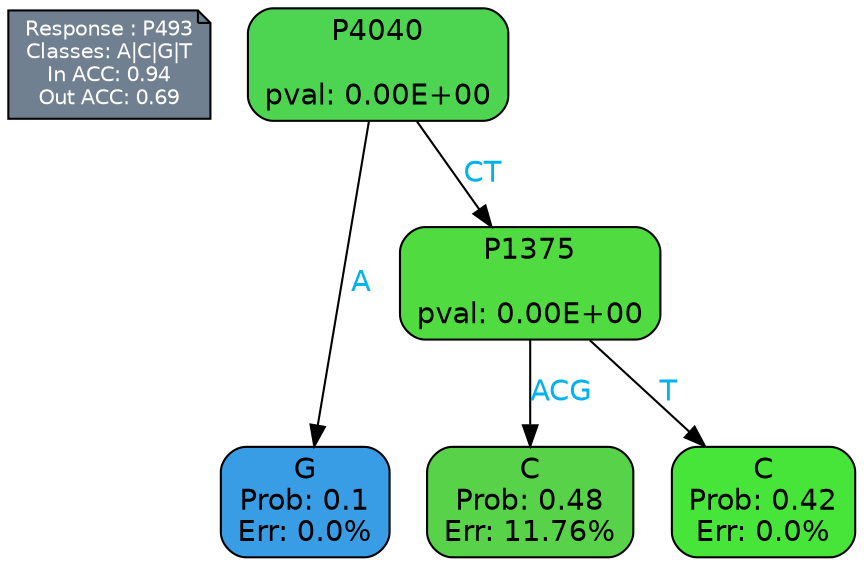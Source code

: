 digraph Tree {
node [shape=box, style="filled, rounded", color="black", fontname=helvetica] ;
graph [ranksep=equally, splines=polylines, bgcolor=transparent, dpi=600] ;
edge [fontname=helvetica] ;
LEGEND [label="Response : P493
Classes: A|C|G|T
In ACC: 0.94
Out ACC: 0.69
",shape=note,align=left,style=filled,fillcolor="slategray",fontcolor="white",fontsize=10];1 [label="P4040

pval: 0.00E+00", fillcolor="#4dd551"] ;
2 [label="G
Prob: 0.1
Err: 0.0%", fillcolor="#399de5"] ;
3 [label="P1375

pval: 0.00E+00", fillcolor="#50db41"] ;
4 [label="C
Prob: 0.48
Err: 11.76%", fillcolor="#58d248"] ;
5 [label="C
Prob: 0.42
Err: 0.0%", fillcolor="#47e539"] ;
1 -> 2 [label="A",fontcolor=deepskyblue2] ;
1 -> 3 [label="CT",fontcolor=deepskyblue2] ;
3 -> 4 [label="ACG",fontcolor=deepskyblue2] ;
3 -> 5 [label="T",fontcolor=deepskyblue2] ;
{rank = same; 2;4;5;}{rank = same; LEGEND;1;}}